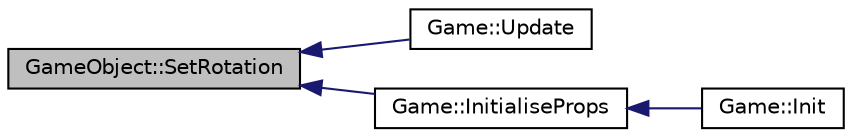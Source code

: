 digraph "GameObject::SetRotation"
{
  edge [fontname="Helvetica",fontsize="10",labelfontname="Helvetica",labelfontsize="10"];
  node [fontname="Helvetica",fontsize="10",shape=record];
  rankdir="LR";
  Node1 [label="GameObject::SetRotation",height=0.2,width=0.4,color="black", fillcolor="grey75", style="filled" fontcolor="black"];
  Node1 -> Node2 [dir="back",color="midnightblue",fontsize="10",style="solid",fontname="Helvetica"];
  Node2 [label="Game::Update",height=0.2,width=0.4,color="black", fillcolor="white", style="filled",URL="$class_game.html#a1c5373c68261c54aff03e6abe40fee52",tooltip="updates all objects that require it "];
  Node1 -> Node3 [dir="back",color="midnightblue",fontsize="10",style="solid",fontname="Helvetica"];
  Node3 [label="Game::InitialiseProps",height=0.2,width=0.4,color="black", fillcolor="white", style="filled",URL="$class_game.html#a1f6433c67fab3050335d7ff62dfa2273",tooltip="sets up in game objects "];
  Node3 -> Node4 [dir="back",color="midnightblue",fontsize="10",style="solid",fontname="Helvetica"];
  Node4 [label="Game::Init",height=0.2,width=0.4,color="black", fillcolor="white", style="filled",URL="$class_game.html#a555a9e4719fd49971765a2ab8b090b5c",tooltip="Initialises this object. "];
}

